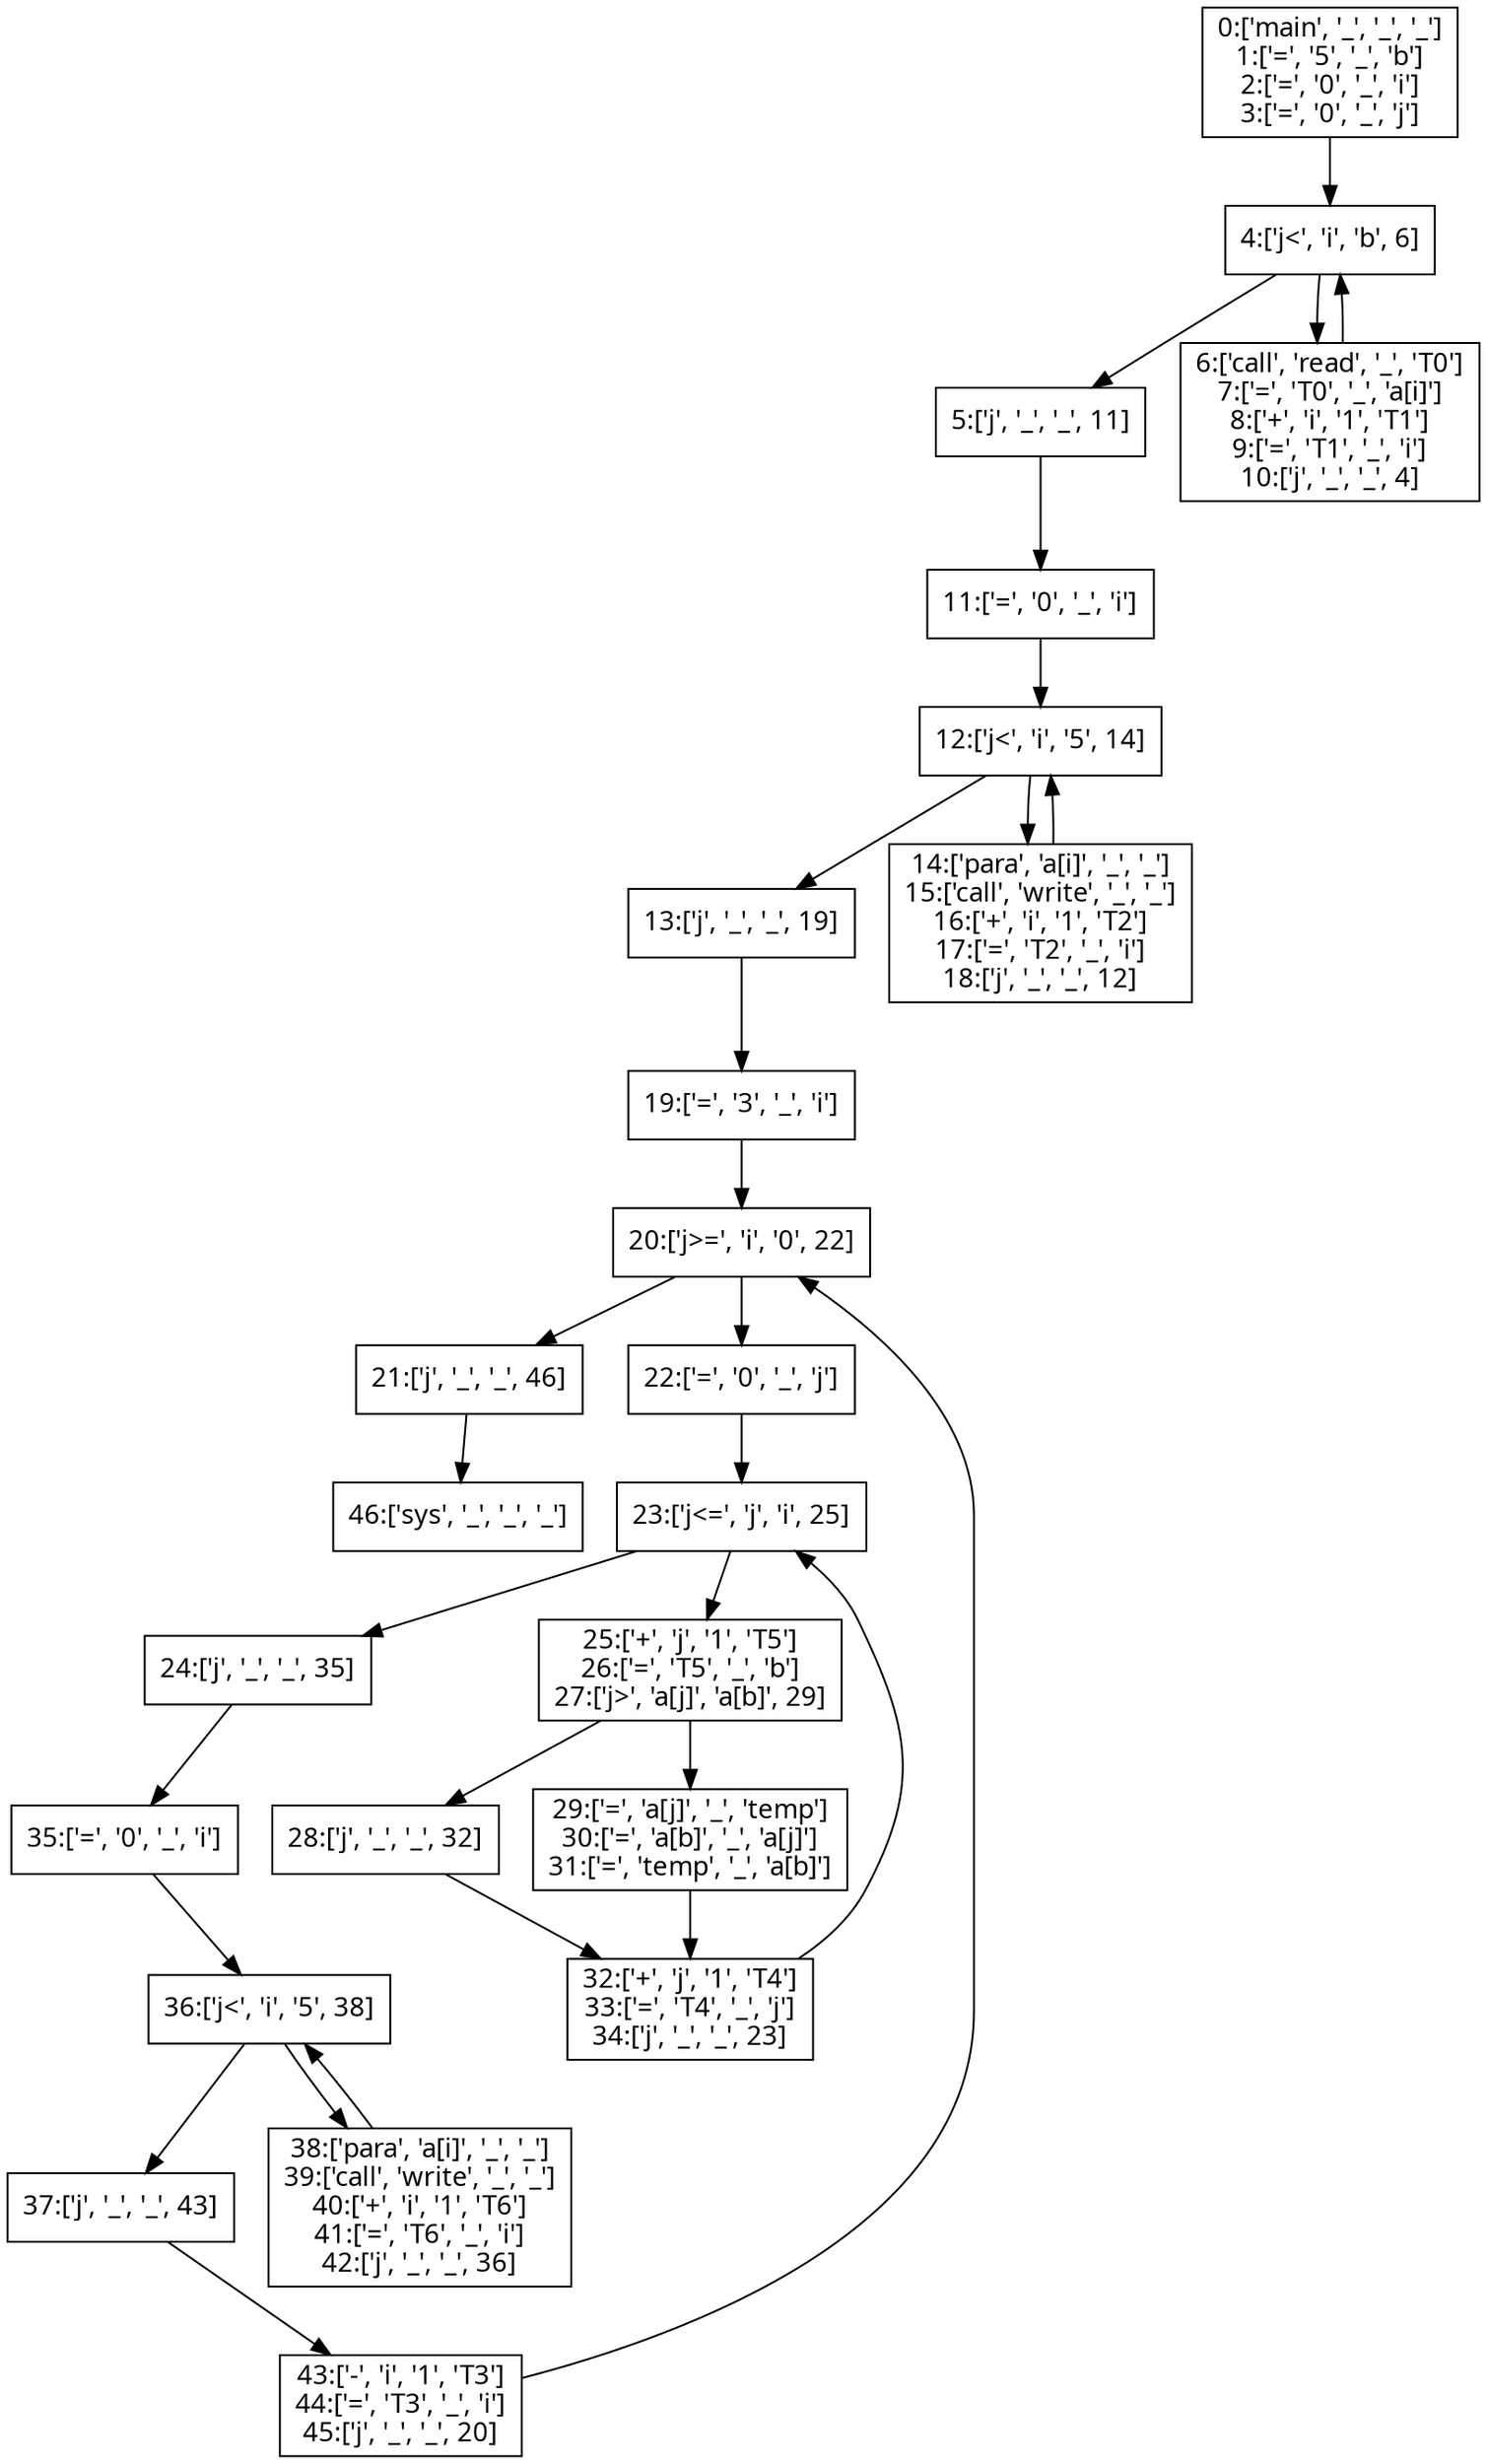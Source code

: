 // Basic_Block
digraph "./Basic_Block/basic_block" {
	0 [label="0:['main', '_', '_', '_']
1:['=', '5', '_', 'b']
2:['=', '0', '_', 'i']
3:['=', '0', '_', 'j']
" fontname=SimHei shape=rectangle]
	1 [label="4:['j<', 'i', 'b', 6]
" fontname=SimHei shape=rectangle]
	2 [label="5:['j', '_', '_', 11]
" fontname=SimHei shape=rectangle]
	3 [label="6:['call', 'read', '_', 'T0']
7:['=', 'T0', '_', 'a[i]']
8:['+', 'i', '1', 'T1']
9:['=', 'T1', '_', 'i']
10:['j', '_', '_', 4]
" fontname=SimHei shape=rectangle]
	4 [label="11:['=', '0', '_', 'i']
" fontname=SimHei shape=rectangle]
	5 [label="12:['j<', 'i', '5', 14]
" fontname=SimHei shape=rectangle]
	6 [label="13:['j', '_', '_', 19]
" fontname=SimHei shape=rectangle]
	7 [label="14:['para', 'a[i]', '_', '_']
15:['call', 'write', '_', '_']
16:['+', 'i', '1', 'T2']
17:['=', 'T2', '_', 'i']
18:['j', '_', '_', 12]
" fontname=SimHei shape=rectangle]
	8 [label="19:['=', '3', '_', 'i']
" fontname=SimHei shape=rectangle]
	9 [label="20:['j>=', 'i', '0', 22]
" fontname=SimHei shape=rectangle]
	10 [label="21:['j', '_', '_', 46]
" fontname=SimHei shape=rectangle]
	11 [label="22:['=', '0', '_', 'j']
" fontname=SimHei shape=rectangle]
	12 [label="23:['j<=', 'j', 'i', 25]
" fontname=SimHei shape=rectangle]
	13 [label="24:['j', '_', '_', 35]
" fontname=SimHei shape=rectangle]
	14 [label="25:['+', 'j', '1', 'T5']
26:['=', 'T5', '_', 'b']
27:['j>', 'a[j]', 'a[b]', 29]
" fontname=SimHei shape=rectangle]
	15 [label="28:['j', '_', '_', 32]
" fontname=SimHei shape=rectangle]
	16 [label="29:['=', 'a[j]', '_', 'temp']
30:['=', 'a[b]', '_', 'a[j]']
31:['=', 'temp', '_', 'a[b]']
" fontname=SimHei shape=rectangle]
	17 [label="32:['+', 'j', '1', 'T4']
33:['=', 'T4', '_', 'j']
34:['j', '_', '_', 23]
" fontname=SimHei shape=rectangle]
	18 [label="35:['=', '0', '_', 'i']
" fontname=SimHei shape=rectangle]
	19 [label="36:['j<', 'i', '5', 38]
" fontname=SimHei shape=rectangle]
	20 [label="37:['j', '_', '_', 43]
" fontname=SimHei shape=rectangle]
	21 [label="38:['para', 'a[i]', '_', '_']
39:['call', 'write', '_', '_']
40:['+', 'i', '1', 'T6']
41:['=', 'T6', '_', 'i']
42:['j', '_', '_', 36]
" fontname=SimHei shape=rectangle]
	22 [label="43:['-', 'i', '1', 'T3']
44:['=', 'T3', '_', 'i']
45:['j', '_', '_', 20]
" fontname=SimHei shape=rectangle]
	23 [label="46:['sys', '_', '_', '_']
" fontname=SimHei shape=rectangle]
	0 -> 1
	1 -> 3
	1 -> 2
	2 -> 4
	3 -> 1
	4 -> 5
	5 -> 7
	5 -> 6
	6 -> 8
	7 -> 5
	8 -> 9
	9 -> 11
	9 -> 10
	10 -> 23
	11 -> 12
	12 -> 14
	12 -> 13
	13 -> 18
	14 -> 16
	14 -> 15
	15 -> 17
	16 -> 17
	17 -> 12
	18 -> 19
	19 -> 21
	19 -> 20
	20 -> 22
	21 -> 19
	22 -> 9
}
